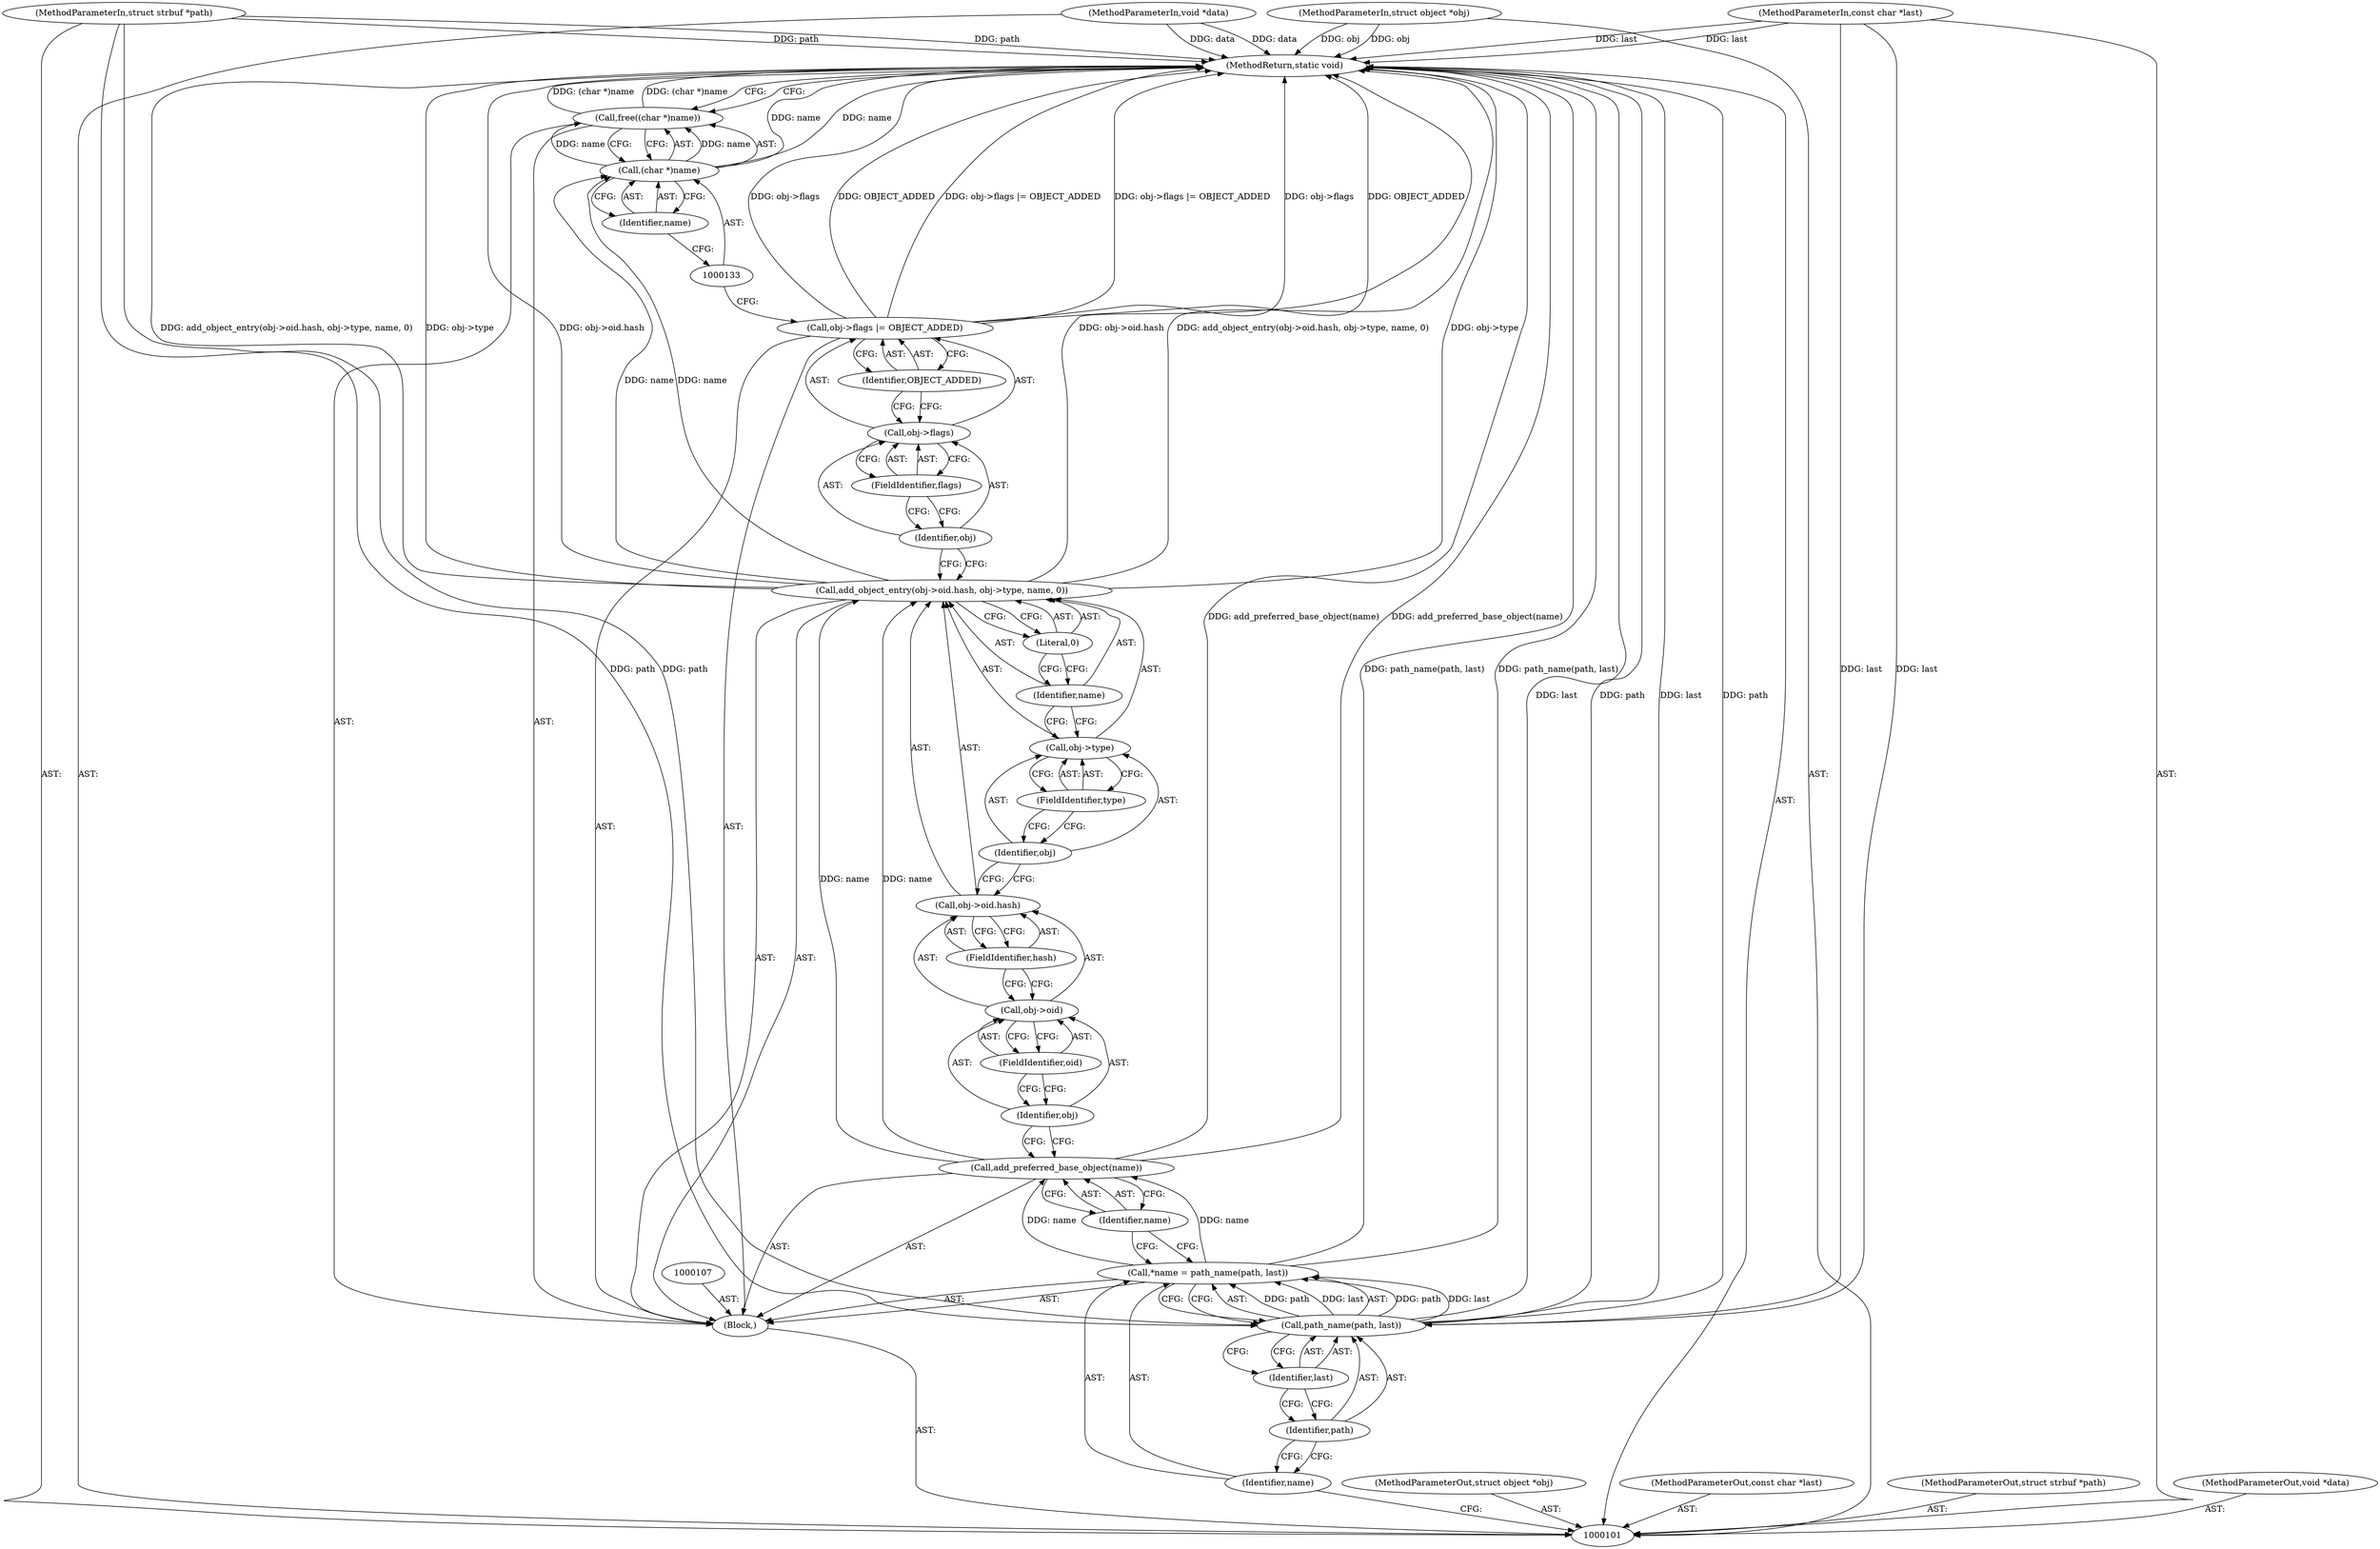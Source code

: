 digraph "1_git_de1e67d0703894cb6ea782e36abb63976ab07e60_0" {
"1000135" [label="(MethodReturn,static void)"];
"1000102" [label="(MethodParameterIn,struct object *obj)"];
"1000191" [label="(MethodParameterOut,struct object *obj)"];
"1000131" [label="(Call,free((char *)name))"];
"1000134" [label="(Identifier,name)"];
"1000132" [label="(Call,(char *)name)"];
"1000104" [label="(MethodParameterIn,const char *last)"];
"1000193" [label="(MethodParameterOut,const char *last)"];
"1000103" [label="(MethodParameterIn,struct strbuf *path)"];
"1000192" [label="(MethodParameterOut,struct strbuf *path)"];
"1000105" [label="(MethodParameterIn,void *data)"];
"1000194" [label="(MethodParameterOut,void *data)"];
"1000106" [label="(Block,)"];
"1000110" [label="(Call,path_name(path, last))"];
"1000111" [label="(Identifier,path)"];
"1000112" [label="(Identifier,last)"];
"1000108" [label="(Call,*name = path_name(path, last))"];
"1000109" [label="(Identifier,name)"];
"1000113" [label="(Call,add_preferred_base_object(name))"];
"1000114" [label="(Identifier,name)"];
"1000116" [label="(Call,obj->oid.hash)"];
"1000117" [label="(Call,obj->oid)"];
"1000118" [label="(Identifier,obj)"];
"1000115" [label="(Call,add_object_entry(obj->oid.hash, obj->type, name, 0))"];
"1000119" [label="(FieldIdentifier,oid)"];
"1000120" [label="(FieldIdentifier,hash)"];
"1000121" [label="(Call,obj->type)"];
"1000122" [label="(Identifier,obj)"];
"1000123" [label="(FieldIdentifier,type)"];
"1000124" [label="(Identifier,name)"];
"1000125" [label="(Literal,0)"];
"1000130" [label="(Identifier,OBJECT_ADDED)"];
"1000126" [label="(Call,obj->flags |= OBJECT_ADDED)"];
"1000127" [label="(Call,obj->flags)"];
"1000128" [label="(Identifier,obj)"];
"1000129" [label="(FieldIdentifier,flags)"];
"1000135" -> "1000101"  [label="AST: "];
"1000135" -> "1000131"  [label="CFG: "];
"1000104" -> "1000135"  [label="DDG: last"];
"1000105" -> "1000135"  [label="DDG: data"];
"1000131" -> "1000135"  [label="DDG: (char *)name"];
"1000126" -> "1000135"  [label="DDG: obj->flags"];
"1000126" -> "1000135"  [label="DDG: OBJECT_ADDED"];
"1000126" -> "1000135"  [label="DDG: obj->flags |= OBJECT_ADDED"];
"1000103" -> "1000135"  [label="DDG: path"];
"1000132" -> "1000135"  [label="DDG: name"];
"1000115" -> "1000135"  [label="DDG: add_object_entry(obj->oid.hash, obj->type, name, 0)"];
"1000115" -> "1000135"  [label="DDG: obj->type"];
"1000115" -> "1000135"  [label="DDG: obj->oid.hash"];
"1000102" -> "1000135"  [label="DDG: obj"];
"1000110" -> "1000135"  [label="DDG: last"];
"1000110" -> "1000135"  [label="DDG: path"];
"1000113" -> "1000135"  [label="DDG: add_preferred_base_object(name)"];
"1000108" -> "1000135"  [label="DDG: path_name(path, last)"];
"1000102" -> "1000101"  [label="AST: "];
"1000102" -> "1000135"  [label="DDG: obj"];
"1000191" -> "1000101"  [label="AST: "];
"1000131" -> "1000106"  [label="AST: "];
"1000131" -> "1000132"  [label="CFG: "];
"1000132" -> "1000131"  [label="AST: "];
"1000135" -> "1000131"  [label="CFG: "];
"1000131" -> "1000135"  [label="DDG: (char *)name"];
"1000132" -> "1000131"  [label="DDG: name"];
"1000134" -> "1000132"  [label="AST: "];
"1000134" -> "1000133"  [label="CFG: "];
"1000132" -> "1000134"  [label="CFG: "];
"1000132" -> "1000131"  [label="AST: "];
"1000132" -> "1000134"  [label="CFG: "];
"1000133" -> "1000132"  [label="AST: "];
"1000134" -> "1000132"  [label="AST: "];
"1000131" -> "1000132"  [label="CFG: "];
"1000132" -> "1000135"  [label="DDG: name"];
"1000132" -> "1000131"  [label="DDG: name"];
"1000115" -> "1000132"  [label="DDG: name"];
"1000104" -> "1000101"  [label="AST: "];
"1000104" -> "1000135"  [label="DDG: last"];
"1000104" -> "1000110"  [label="DDG: last"];
"1000193" -> "1000101"  [label="AST: "];
"1000103" -> "1000101"  [label="AST: "];
"1000103" -> "1000135"  [label="DDG: path"];
"1000103" -> "1000110"  [label="DDG: path"];
"1000192" -> "1000101"  [label="AST: "];
"1000105" -> "1000101"  [label="AST: "];
"1000105" -> "1000135"  [label="DDG: data"];
"1000194" -> "1000101"  [label="AST: "];
"1000106" -> "1000101"  [label="AST: "];
"1000107" -> "1000106"  [label="AST: "];
"1000108" -> "1000106"  [label="AST: "];
"1000113" -> "1000106"  [label="AST: "];
"1000115" -> "1000106"  [label="AST: "];
"1000126" -> "1000106"  [label="AST: "];
"1000131" -> "1000106"  [label="AST: "];
"1000110" -> "1000108"  [label="AST: "];
"1000110" -> "1000112"  [label="CFG: "];
"1000111" -> "1000110"  [label="AST: "];
"1000112" -> "1000110"  [label="AST: "];
"1000108" -> "1000110"  [label="CFG: "];
"1000110" -> "1000135"  [label="DDG: last"];
"1000110" -> "1000135"  [label="DDG: path"];
"1000110" -> "1000108"  [label="DDG: path"];
"1000110" -> "1000108"  [label="DDG: last"];
"1000103" -> "1000110"  [label="DDG: path"];
"1000104" -> "1000110"  [label="DDG: last"];
"1000111" -> "1000110"  [label="AST: "];
"1000111" -> "1000109"  [label="CFG: "];
"1000112" -> "1000111"  [label="CFG: "];
"1000112" -> "1000110"  [label="AST: "];
"1000112" -> "1000111"  [label="CFG: "];
"1000110" -> "1000112"  [label="CFG: "];
"1000108" -> "1000106"  [label="AST: "];
"1000108" -> "1000110"  [label="CFG: "];
"1000109" -> "1000108"  [label="AST: "];
"1000110" -> "1000108"  [label="AST: "];
"1000114" -> "1000108"  [label="CFG: "];
"1000108" -> "1000135"  [label="DDG: path_name(path, last)"];
"1000110" -> "1000108"  [label="DDG: path"];
"1000110" -> "1000108"  [label="DDG: last"];
"1000108" -> "1000113"  [label="DDG: name"];
"1000109" -> "1000108"  [label="AST: "];
"1000109" -> "1000101"  [label="CFG: "];
"1000111" -> "1000109"  [label="CFG: "];
"1000113" -> "1000106"  [label="AST: "];
"1000113" -> "1000114"  [label="CFG: "];
"1000114" -> "1000113"  [label="AST: "];
"1000118" -> "1000113"  [label="CFG: "];
"1000113" -> "1000135"  [label="DDG: add_preferred_base_object(name)"];
"1000108" -> "1000113"  [label="DDG: name"];
"1000113" -> "1000115"  [label="DDG: name"];
"1000114" -> "1000113"  [label="AST: "];
"1000114" -> "1000108"  [label="CFG: "];
"1000113" -> "1000114"  [label="CFG: "];
"1000116" -> "1000115"  [label="AST: "];
"1000116" -> "1000120"  [label="CFG: "];
"1000117" -> "1000116"  [label="AST: "];
"1000120" -> "1000116"  [label="AST: "];
"1000122" -> "1000116"  [label="CFG: "];
"1000117" -> "1000116"  [label="AST: "];
"1000117" -> "1000119"  [label="CFG: "];
"1000118" -> "1000117"  [label="AST: "];
"1000119" -> "1000117"  [label="AST: "];
"1000120" -> "1000117"  [label="CFG: "];
"1000118" -> "1000117"  [label="AST: "];
"1000118" -> "1000113"  [label="CFG: "];
"1000119" -> "1000118"  [label="CFG: "];
"1000115" -> "1000106"  [label="AST: "];
"1000115" -> "1000125"  [label="CFG: "];
"1000116" -> "1000115"  [label="AST: "];
"1000121" -> "1000115"  [label="AST: "];
"1000124" -> "1000115"  [label="AST: "];
"1000125" -> "1000115"  [label="AST: "];
"1000128" -> "1000115"  [label="CFG: "];
"1000115" -> "1000135"  [label="DDG: add_object_entry(obj->oid.hash, obj->type, name, 0)"];
"1000115" -> "1000135"  [label="DDG: obj->type"];
"1000115" -> "1000135"  [label="DDG: obj->oid.hash"];
"1000113" -> "1000115"  [label="DDG: name"];
"1000115" -> "1000132"  [label="DDG: name"];
"1000119" -> "1000117"  [label="AST: "];
"1000119" -> "1000118"  [label="CFG: "];
"1000117" -> "1000119"  [label="CFG: "];
"1000120" -> "1000116"  [label="AST: "];
"1000120" -> "1000117"  [label="CFG: "];
"1000116" -> "1000120"  [label="CFG: "];
"1000121" -> "1000115"  [label="AST: "];
"1000121" -> "1000123"  [label="CFG: "];
"1000122" -> "1000121"  [label="AST: "];
"1000123" -> "1000121"  [label="AST: "];
"1000124" -> "1000121"  [label="CFG: "];
"1000122" -> "1000121"  [label="AST: "];
"1000122" -> "1000116"  [label="CFG: "];
"1000123" -> "1000122"  [label="CFG: "];
"1000123" -> "1000121"  [label="AST: "];
"1000123" -> "1000122"  [label="CFG: "];
"1000121" -> "1000123"  [label="CFG: "];
"1000124" -> "1000115"  [label="AST: "];
"1000124" -> "1000121"  [label="CFG: "];
"1000125" -> "1000124"  [label="CFG: "];
"1000125" -> "1000115"  [label="AST: "];
"1000125" -> "1000124"  [label="CFG: "];
"1000115" -> "1000125"  [label="CFG: "];
"1000130" -> "1000126"  [label="AST: "];
"1000130" -> "1000127"  [label="CFG: "];
"1000126" -> "1000130"  [label="CFG: "];
"1000126" -> "1000106"  [label="AST: "];
"1000126" -> "1000130"  [label="CFG: "];
"1000127" -> "1000126"  [label="AST: "];
"1000130" -> "1000126"  [label="AST: "];
"1000133" -> "1000126"  [label="CFG: "];
"1000126" -> "1000135"  [label="DDG: obj->flags"];
"1000126" -> "1000135"  [label="DDG: OBJECT_ADDED"];
"1000126" -> "1000135"  [label="DDG: obj->flags |= OBJECT_ADDED"];
"1000127" -> "1000126"  [label="AST: "];
"1000127" -> "1000129"  [label="CFG: "];
"1000128" -> "1000127"  [label="AST: "];
"1000129" -> "1000127"  [label="AST: "];
"1000130" -> "1000127"  [label="CFG: "];
"1000128" -> "1000127"  [label="AST: "];
"1000128" -> "1000115"  [label="CFG: "];
"1000129" -> "1000128"  [label="CFG: "];
"1000129" -> "1000127"  [label="AST: "];
"1000129" -> "1000128"  [label="CFG: "];
"1000127" -> "1000129"  [label="CFG: "];
}
